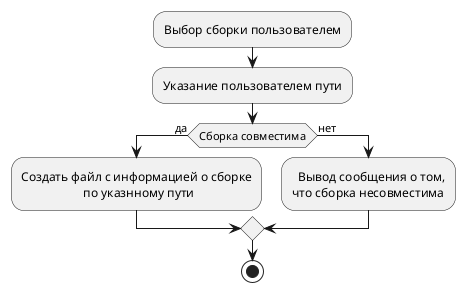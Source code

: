 @startuml a5
:Выбор сборки пользователем;
:Указание пользователем пути;
if (Сборка совместима) then (да)
    :Создать файл с информацией о сборке 
                        по указнному пути;
else (нет)
    :  Вывод сообщения о том, 
    что сборка несовместима;
endif
stop
@enduml